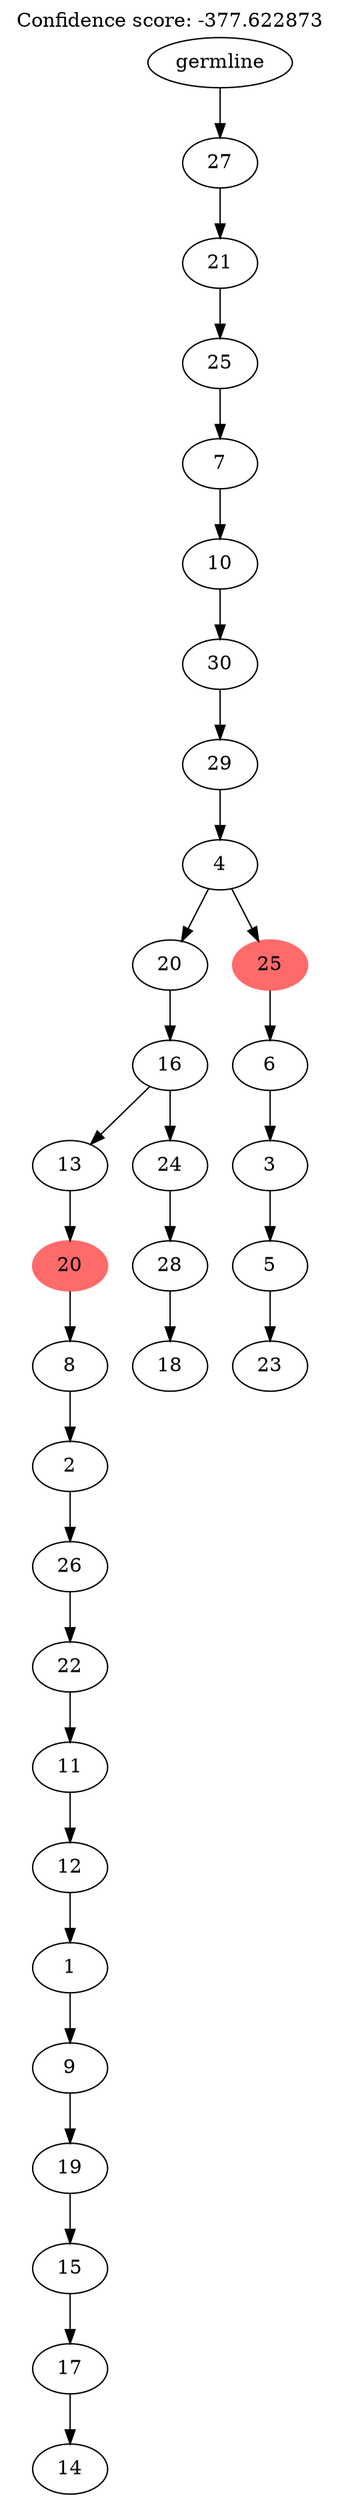 digraph g {
	"31" -> "32";
	"32" [label="14"];
	"30" -> "31";
	"31" [label="17"];
	"29" -> "30";
	"30" [label="15"];
	"28" -> "29";
	"29" [label="19"];
	"27" -> "28";
	"28" [label="9"];
	"26" -> "27";
	"27" [label="1"];
	"25" -> "26";
	"26" [label="12"];
	"24" -> "25";
	"25" [label="11"];
	"23" -> "24";
	"24" [label="22"];
	"22" -> "23";
	"23" [label="26"];
	"21" -> "22";
	"22" [label="2"];
	"20" -> "21";
	"21" [label="8"];
	"19" -> "20";
	"20" [color=indianred1, style=filled, label="20"];
	"17" -> "18";
	"18" [label="18"];
	"16" -> "17";
	"17" [label="28"];
	"15" -> "16";
	"16" [label="24"];
	"15" -> "19";
	"19" [label="13"];
	"14" -> "15";
	"15" [label="16"];
	"12" -> "13";
	"13" [label="23"];
	"11" -> "12";
	"12" [label="5"];
	"10" -> "11";
	"11" [label="3"];
	"9" -> "10";
	"10" [label="6"];
	"8" -> "9";
	"9" [color=indianred1, style=filled, label="25"];
	"8" -> "14";
	"14" [label="20"];
	"7" -> "8";
	"8" [label="4"];
	"6" -> "7";
	"7" [label="29"];
	"5" -> "6";
	"6" [label="30"];
	"4" -> "5";
	"5" [label="10"];
	"3" -> "4";
	"4" [label="7"];
	"2" -> "3";
	"3" [label="25"];
	"1" -> "2";
	"2" [label="21"];
	"0" -> "1";
	"1" [label="27"];
	"0" [label="germline"];
	labelloc="t";
	label="Confidence score: -377.622873";
}
